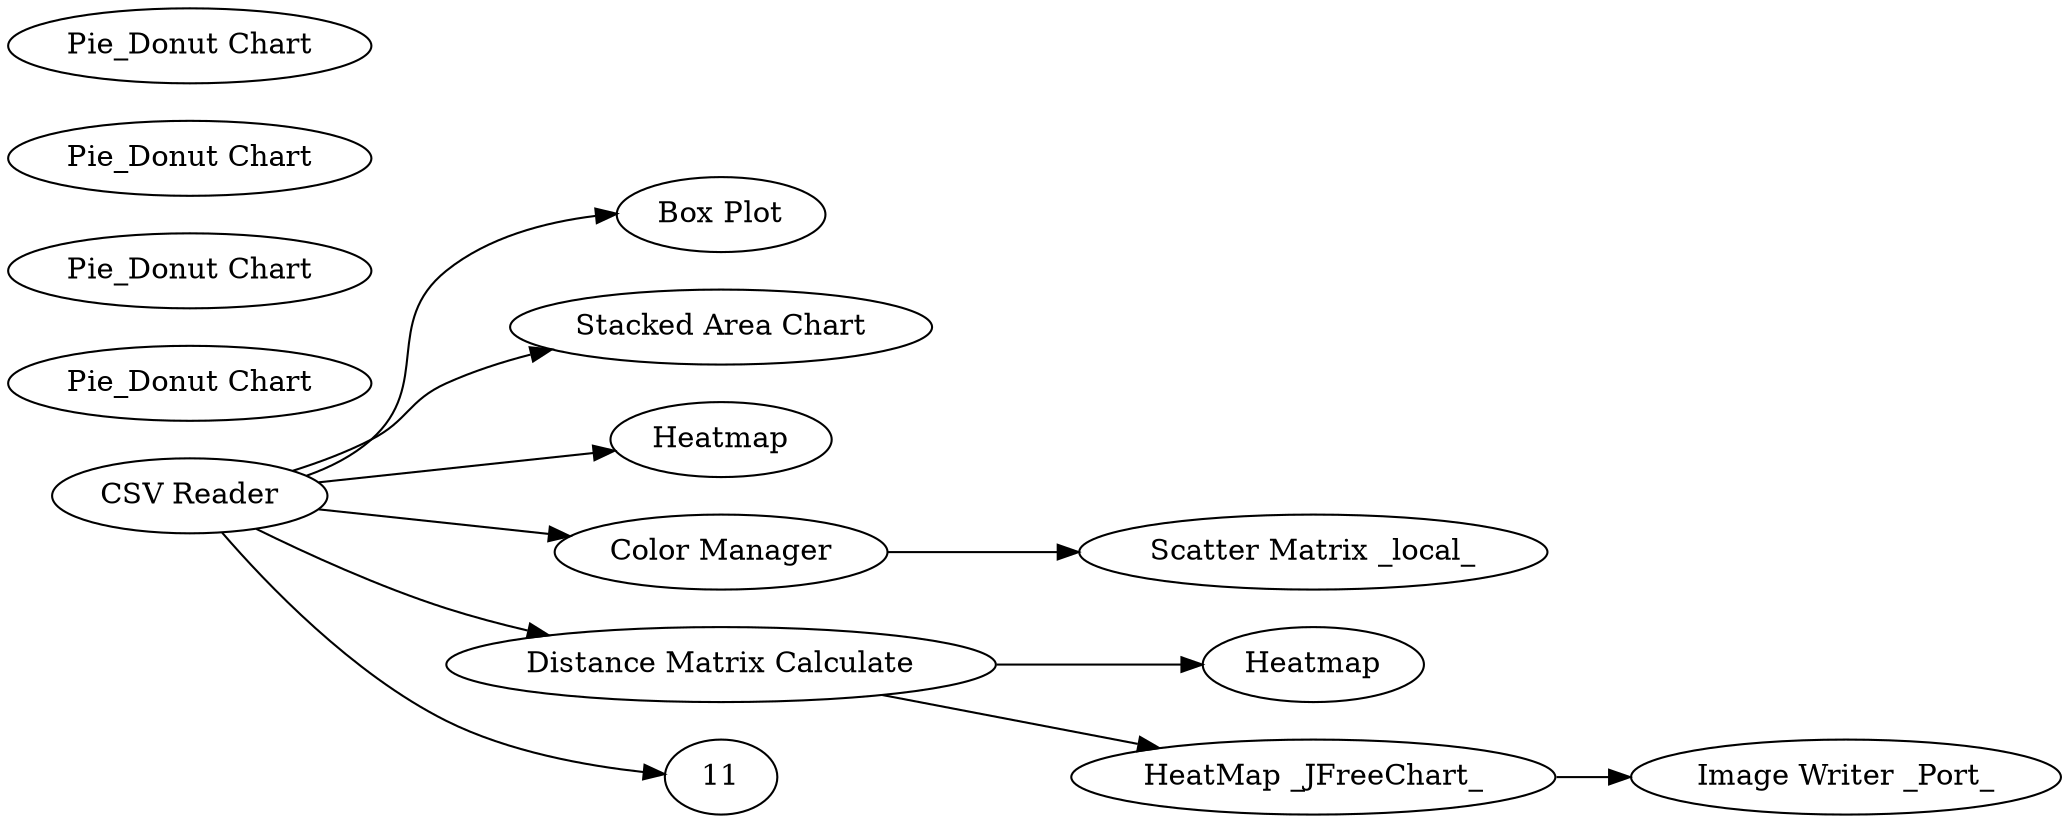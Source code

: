 digraph {
	1 [label="CSV Reader"]
	2 [label="Box Plot"]
	3 [label="Scatter Matrix _local_"]
	4 [label="Stacked Area Chart"]
	5 [label=Heatmap]
	6 [label="Color Manager"]
	7 [label="Pie_Donut Chart"]
	8 [label="Pie_Donut Chart"]
	9 [label="Pie_Donut Chart"]
	10 [label="Pie_Donut Chart"]
	12 [label="Distance Matrix Calculate"]
	13 [label=Heatmap]
	14 [label="HeatMap _JFreeChart_"]
	15 [label="Image Writer _Port_"]
	1 -> 2
	1 -> 5
	1 -> 4
	1 -> 6
	1 -> 11
	1 -> 12
	6 -> 3
	12 -> 13
	12 -> 14
	14 -> 15
	rankdir=LR
}
